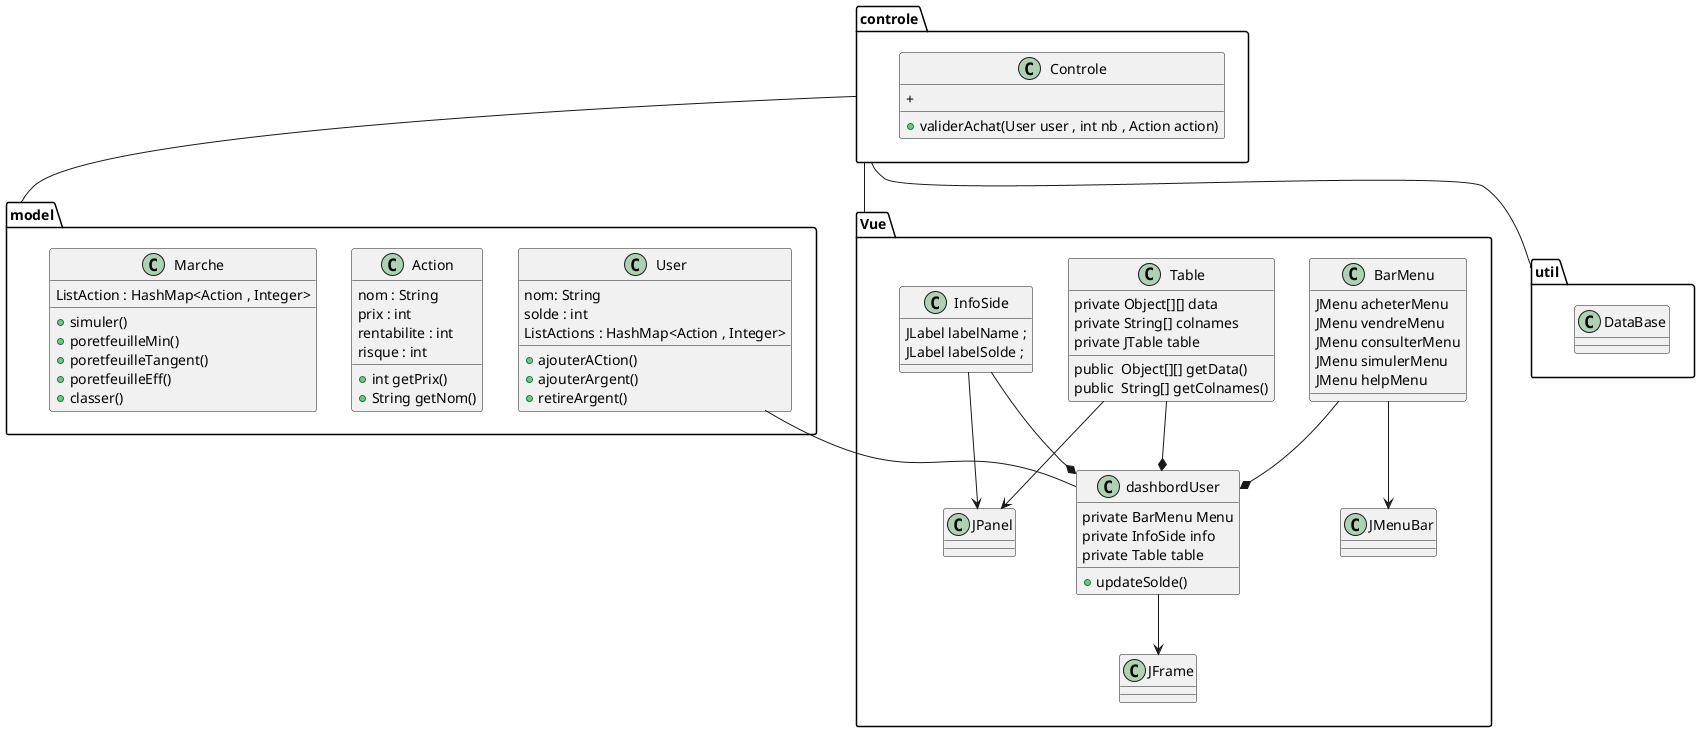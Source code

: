 @startuml Model

package model {


    class User {
        nom: String 
        solde : int 
        ListActions : HashMap<Action , Integer>

        + ajouterACtion()
        + ajouterArgent() 
        + retireArgent()
        

    }

    class Action {
        nom : String 
        prix : int 
        rentabilite : int 
        risque : int 

        + int getPrix()
        + String getNom()
    }



    ' Integer ici : réprsente le nombre des actions disponibles sur le marché par Action  

    class Marche {
        
        ListAction : HashMap<Action , Integer>

        + simuler()
        + poretfeuilleMin()
        + poretfeuilleTangent()
        + poretfeuilleEff()
        + classer()



    }

}

package controle {
    class Controle {

        + validerAchat(User user , int nb , Action action)
        +

    }
}


package Vue {

    class dashbordUser  {
        private BarMenu Menu  
        private InfoSide info 
        private Table table 

        + updateSolde()

    }


    ' extends JMenuBar implements MouseListener

    class BarMenu  {
        JMenu acheterMenu
        JMenu vendreMenu
        JMenu consulterMenu 
        JMenu simulerMenu 
        JMenu helpMenu
    }


    class Table  {
        
        private Object[][] data 
        private String[] colnames 
        private JTable table 

        public  Object[][] getData() 
        public  String[] getColnames() 

    }


    class InfoSide  {

        JLabel labelName ;
        JLabel labelSolde ; 

    }



    dashbordUser --> JFrame 




    BarMenu --> JMenuBar
    BarMenu --* dashbordUser


    Table --> JPanel 
    Table --* dashbordUser


    InfoSide --> JPanel
    InfoSide --* dashbordUser


}


package util {

    class DataBase {

    }
}



controle -- Vue 

controle -- model 

controle -- util 




User -- dashbordUser

@enduml